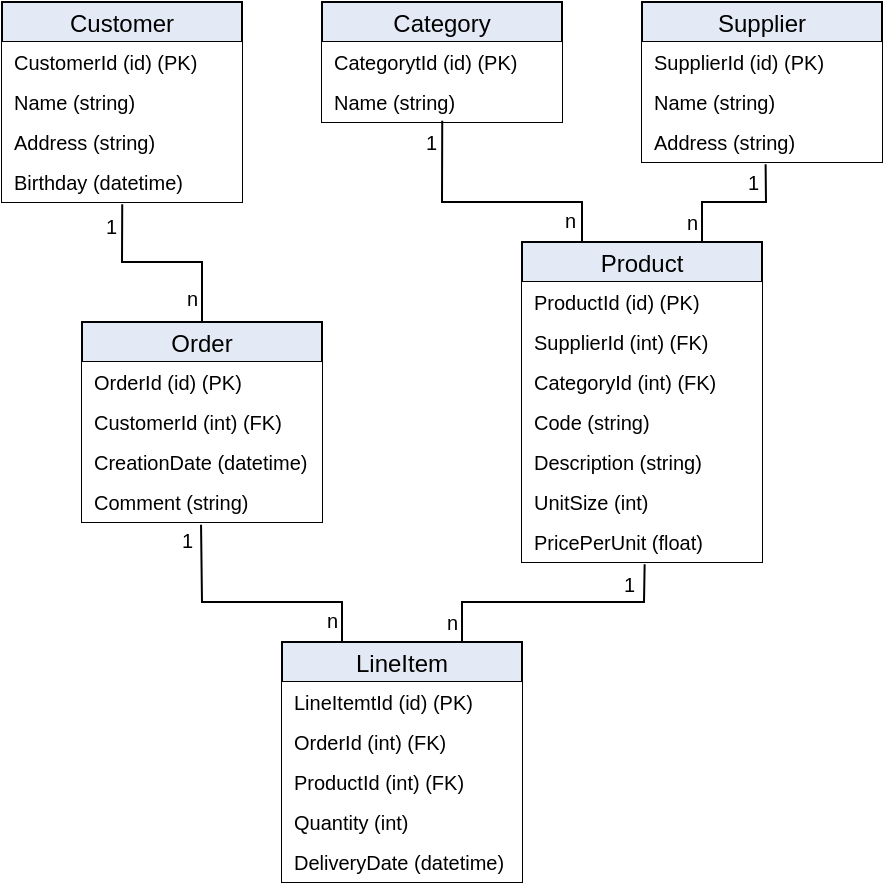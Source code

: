 <mxfile version="17.4.2" type="device"><diagram id="R2lEEEUBdFMjLlhIrx00" name="Page-1"><mxGraphModel dx="588" dy="329" grid="1" gridSize="10" guides="1" tooltips="1" connect="1" arrows="1" fold="1" page="1" pageScale="1" pageWidth="850" pageHeight="1100" math="0" shadow="0" extFonts="Permanent Marker^https://fonts.googleapis.com/css?family=Permanent+Marker"><root><mxCell id="0"/><mxCell id="1" parent="0"/><mxCell id="Bzs8nfibaLMPDngO-iCo-18" value="Product" style="swimlane;fontStyle=0;childLayout=stackLayout;horizontal=1;startSize=20;horizontalStack=0;resizeParent=1;resizeParentMax=0;resizeLast=0;collapsible=1;marginBottom=0;fillColor=#E4EAF5;" vertex="1" parent="1"><mxGeometry x="500" y="240" width="120" height="160" as="geometry"/></mxCell><mxCell id="Bzs8nfibaLMPDngO-iCo-31" value="ProductId (id) (PK)" style="text;strokeColor=none;fillColor=#FFFFFF;align=left;verticalAlign=middle;spacingLeft=4;spacingRight=4;overflow=hidden;points=[[0,0.5],[1,0.5]];portConstraint=eastwest;rotatable=0;fontSize=10;" vertex="1" parent="Bzs8nfibaLMPDngO-iCo-18"><mxGeometry y="20" width="120" height="20" as="geometry"/></mxCell><mxCell id="Bzs8nfibaLMPDngO-iCo-32" value="SupplierId (int) (FK)" style="text;strokeColor=none;fillColor=#FFFFFF;align=left;verticalAlign=middle;spacingLeft=4;spacingRight=4;overflow=hidden;points=[[0,0.5],[1,0.5]];portConstraint=eastwest;rotatable=0;fontSize=10;" vertex="1" parent="Bzs8nfibaLMPDngO-iCo-18"><mxGeometry y="40" width="120" height="20" as="geometry"/></mxCell><mxCell id="Bzs8nfibaLMPDngO-iCo-25" value="CategoryId (int) (FK)" style="text;strokeColor=none;fillColor=#FFFFFF;align=left;verticalAlign=middle;spacingLeft=4;spacingRight=4;overflow=hidden;points=[[0,0.5],[1,0.5]];portConstraint=eastwest;rotatable=0;fontSize=10;" vertex="1" parent="Bzs8nfibaLMPDngO-iCo-18"><mxGeometry y="60" width="120" height="20" as="geometry"/></mxCell><mxCell id="Bzs8nfibaLMPDngO-iCo-26" value="Code (string)" style="text;strokeColor=none;fillColor=#FFFFFF;align=left;verticalAlign=middle;spacingLeft=4;spacingRight=4;overflow=hidden;points=[[0,0.5],[1,0.5]];portConstraint=eastwest;rotatable=0;fontSize=10;" vertex="1" parent="Bzs8nfibaLMPDngO-iCo-18"><mxGeometry y="80" width="120" height="20" as="geometry"/></mxCell><mxCell id="Bzs8nfibaLMPDngO-iCo-27" value="Description (string)" style="text;strokeColor=none;fillColor=#FFFFFF;align=left;verticalAlign=middle;spacingLeft=4;spacingRight=4;overflow=hidden;points=[[0,0.5],[1,0.5]];portConstraint=eastwest;rotatable=0;fontSize=10;" vertex="1" parent="Bzs8nfibaLMPDngO-iCo-18"><mxGeometry y="100" width="120" height="20" as="geometry"/></mxCell><mxCell id="Bzs8nfibaLMPDngO-iCo-28" value="UnitSize (int)" style="text;strokeColor=none;fillColor=#FFFFFF;align=left;verticalAlign=middle;spacingLeft=4;spacingRight=4;overflow=hidden;points=[[0,0.5],[1,0.5]];portConstraint=eastwest;rotatable=0;fontSize=10;" vertex="1" parent="Bzs8nfibaLMPDngO-iCo-18"><mxGeometry y="120" width="120" height="20" as="geometry"/></mxCell><mxCell id="Bzs8nfibaLMPDngO-iCo-29" value="PricePerUnit (float)" style="text;strokeColor=none;fillColor=#FFFFFF;align=left;verticalAlign=middle;spacingLeft=4;spacingRight=4;overflow=hidden;points=[[0,0.5],[1,0.5]];portConstraint=eastwest;rotatable=0;fontSize=10;" vertex="1" parent="Bzs8nfibaLMPDngO-iCo-18"><mxGeometry y="140" width="120" height="20" as="geometry"/></mxCell><mxCell id="Bzs8nfibaLMPDngO-iCo-37" value="Order" style="swimlane;fontStyle=0;childLayout=stackLayout;horizontal=1;startSize=20;horizontalStack=0;resizeParent=1;resizeParentMax=0;resizeLast=0;collapsible=1;marginBottom=0;fillColor=#E4EAF5;" vertex="1" parent="1"><mxGeometry x="280" y="280" width="120" height="100" as="geometry"/></mxCell><mxCell id="Bzs8nfibaLMPDngO-iCo-38" value="OrderId (id) (PK)" style="text;strokeColor=none;fillColor=#FFFFFF;align=left;verticalAlign=middle;spacingLeft=4;spacingRight=4;overflow=hidden;points=[[0,0.5],[1,0.5]];portConstraint=eastwest;rotatable=0;fontSize=10;" vertex="1" parent="Bzs8nfibaLMPDngO-iCo-37"><mxGeometry y="20" width="120" height="20" as="geometry"/></mxCell><mxCell id="Bzs8nfibaLMPDngO-iCo-39" value="CustomerId (int) (FK)" style="text;strokeColor=none;fillColor=#FFFFFF;align=left;verticalAlign=middle;spacingLeft=4;spacingRight=4;overflow=hidden;points=[[0,0.5],[1,0.5]];portConstraint=eastwest;rotatable=0;fontSize=10;" vertex="1" parent="Bzs8nfibaLMPDngO-iCo-37"><mxGeometry y="40" width="120" height="20" as="geometry"/></mxCell><mxCell id="Bzs8nfibaLMPDngO-iCo-40" value="CreationDate (datetime)" style="text;strokeColor=none;fillColor=#FFFFFF;align=left;verticalAlign=middle;spacingLeft=4;spacingRight=4;overflow=hidden;points=[[0,0.5],[1,0.5]];portConstraint=eastwest;rotatable=0;fontSize=10;" vertex="1" parent="Bzs8nfibaLMPDngO-iCo-37"><mxGeometry y="60" width="120" height="20" as="geometry"/></mxCell><mxCell id="Bzs8nfibaLMPDngO-iCo-41" value="Comment (string)" style="text;strokeColor=none;fillColor=#FFFFFF;align=left;verticalAlign=middle;spacingLeft=4;spacingRight=4;overflow=hidden;points=[[0,0.5],[1,0.5]];portConstraint=eastwest;rotatable=0;fontSize=10;" vertex="1" parent="Bzs8nfibaLMPDngO-iCo-37"><mxGeometry y="80" width="120" height="20" as="geometry"/></mxCell><mxCell id="Bzs8nfibaLMPDngO-iCo-45" value="Customer" style="swimlane;fontStyle=0;childLayout=stackLayout;horizontal=1;startSize=20;horizontalStack=0;resizeParent=1;resizeParentMax=0;resizeLast=0;collapsible=1;marginBottom=0;fillColor=#E4EAF5;" vertex="1" parent="1"><mxGeometry x="240" y="120" width="120" height="100" as="geometry"/></mxCell><mxCell id="Bzs8nfibaLMPDngO-iCo-46" value="CustomerId (id) (PK)" style="text;strokeColor=none;fillColor=#FFFFFF;align=left;verticalAlign=middle;spacingLeft=4;spacingRight=4;overflow=hidden;points=[[0,0.5],[1,0.5]];portConstraint=eastwest;rotatable=0;fontSize=10;" vertex="1" parent="Bzs8nfibaLMPDngO-iCo-45"><mxGeometry y="20" width="120" height="20" as="geometry"/></mxCell><mxCell id="Bzs8nfibaLMPDngO-iCo-48" value="Name (string)" style="text;strokeColor=none;fillColor=#FFFFFF;align=left;verticalAlign=middle;spacingLeft=4;spacingRight=4;overflow=hidden;points=[[0,0.5],[1,0.5]];portConstraint=eastwest;rotatable=0;fontSize=10;" vertex="1" parent="Bzs8nfibaLMPDngO-iCo-45"><mxGeometry y="40" width="120" height="20" as="geometry"/></mxCell><mxCell id="Bzs8nfibaLMPDngO-iCo-49" value="Address (string)" style="text;strokeColor=none;fillColor=#FFFFFF;align=left;verticalAlign=middle;spacingLeft=4;spacingRight=4;overflow=hidden;points=[[0,0.5],[1,0.5]];portConstraint=eastwest;rotatable=0;fontSize=10;" vertex="1" parent="Bzs8nfibaLMPDngO-iCo-45"><mxGeometry y="60" width="120" height="20" as="geometry"/></mxCell><mxCell id="Bzs8nfibaLMPDngO-iCo-50" value="Birthday (datetime)" style="text;strokeColor=none;fillColor=#FFFFFF;align=left;verticalAlign=middle;spacingLeft=4;spacingRight=4;overflow=hidden;points=[[0,0.5],[1,0.5]];portConstraint=eastwest;rotatable=0;fontSize=10;" vertex="1" parent="Bzs8nfibaLMPDngO-iCo-45"><mxGeometry y="80" width="120" height="20" as="geometry"/></mxCell><mxCell id="Bzs8nfibaLMPDngO-iCo-53" value="LineItem" style="swimlane;fontStyle=0;childLayout=stackLayout;horizontal=1;startSize=20;horizontalStack=0;resizeParent=1;resizeParentMax=0;resizeLast=0;collapsible=1;marginBottom=0;fillColor=#E4EAF5;" vertex="1" parent="1"><mxGeometry x="380" y="440" width="120" height="120" as="geometry"/></mxCell><mxCell id="Bzs8nfibaLMPDngO-iCo-54" value="LineItemtId (id) (PK)" style="text;strokeColor=none;fillColor=#FFFFFF;align=left;verticalAlign=middle;spacingLeft=4;spacingRight=4;overflow=hidden;points=[[0,0.5],[1,0.5]];portConstraint=eastwest;rotatable=0;fontSize=10;" vertex="1" parent="Bzs8nfibaLMPDngO-iCo-53"><mxGeometry y="20" width="120" height="20" as="geometry"/></mxCell><mxCell id="Bzs8nfibaLMPDngO-iCo-55" value="OrderId (int) (FK)" style="text;strokeColor=none;fillColor=#FFFFFF;align=left;verticalAlign=middle;spacingLeft=4;spacingRight=4;overflow=hidden;points=[[0,0.5],[1,0.5]];portConstraint=eastwest;rotatable=0;fontSize=10;" vertex="1" parent="Bzs8nfibaLMPDngO-iCo-53"><mxGeometry y="40" width="120" height="20" as="geometry"/></mxCell><mxCell id="Bzs8nfibaLMPDngO-iCo-56" value="ProductId (int) (FK)" style="text;strokeColor=none;fillColor=#FFFFFF;align=left;verticalAlign=middle;spacingLeft=4;spacingRight=4;overflow=hidden;points=[[0,0.5],[1,0.5]];portConstraint=eastwest;rotatable=0;fontSize=10;" vertex="1" parent="Bzs8nfibaLMPDngO-iCo-53"><mxGeometry y="60" width="120" height="20" as="geometry"/></mxCell><mxCell id="Bzs8nfibaLMPDngO-iCo-57" value="Quantity (int)" style="text;strokeColor=none;fillColor=#FFFFFF;align=left;verticalAlign=middle;spacingLeft=4;spacingRight=4;overflow=hidden;points=[[0,0.5],[1,0.5]];portConstraint=eastwest;rotatable=0;fontSize=10;" vertex="1" parent="Bzs8nfibaLMPDngO-iCo-53"><mxGeometry y="80" width="120" height="20" as="geometry"/></mxCell><mxCell id="Bzs8nfibaLMPDngO-iCo-58" value="DeliveryDate (datetime)" style="text;strokeColor=none;fillColor=#FFFFFF;align=left;verticalAlign=middle;spacingLeft=4;spacingRight=4;overflow=hidden;points=[[0,0.5],[1,0.5]];portConstraint=eastwest;rotatable=0;fontSize=10;" vertex="1" parent="Bzs8nfibaLMPDngO-iCo-53"><mxGeometry y="100" width="120" height="20" as="geometry"/></mxCell><mxCell id="Bzs8nfibaLMPDngO-iCo-61" value="Category" style="swimlane;fontStyle=0;childLayout=stackLayout;horizontal=1;startSize=20;horizontalStack=0;resizeParent=1;resizeParentMax=0;resizeLast=0;collapsible=1;marginBottom=0;fillColor=#E4EAF5;" vertex="1" parent="1"><mxGeometry x="400" y="120" width="120" height="60" as="geometry"/></mxCell><mxCell id="Bzs8nfibaLMPDngO-iCo-62" value="CategorytId (id) (PK)" style="text;strokeColor=none;fillColor=#FFFFFF;align=left;verticalAlign=middle;spacingLeft=4;spacingRight=4;overflow=hidden;points=[[0,0.5],[1,0.5]];portConstraint=eastwest;rotatable=0;fontSize=10;" vertex="1" parent="Bzs8nfibaLMPDngO-iCo-61"><mxGeometry y="20" width="120" height="20" as="geometry"/></mxCell><mxCell id="Bzs8nfibaLMPDngO-iCo-63" value="Name (string)" style="text;strokeColor=none;fillColor=#FFFFFF;align=left;verticalAlign=middle;spacingLeft=4;spacingRight=4;overflow=hidden;points=[[0,0.5],[1,0.5]];portConstraint=eastwest;rotatable=0;fontSize=10;" vertex="1" parent="Bzs8nfibaLMPDngO-iCo-61"><mxGeometry y="40" width="120" height="20" as="geometry"/></mxCell><mxCell id="Bzs8nfibaLMPDngO-iCo-67" value="Supplier" style="swimlane;fontStyle=0;childLayout=stackLayout;horizontal=1;startSize=20;horizontalStack=0;resizeParent=1;resizeParentMax=0;resizeLast=0;collapsible=1;marginBottom=0;fillColor=#E4EAF5;" vertex="1" parent="1"><mxGeometry x="560" y="120" width="120" height="80" as="geometry"/></mxCell><mxCell id="Bzs8nfibaLMPDngO-iCo-68" value="SupplierId (id) (PK)" style="text;strokeColor=none;fillColor=#FFFFFF;align=left;verticalAlign=middle;spacingLeft=4;spacingRight=4;overflow=hidden;points=[[0,0.5],[1,0.5]];portConstraint=eastwest;rotatable=0;fontSize=10;" vertex="1" parent="Bzs8nfibaLMPDngO-iCo-67"><mxGeometry y="20" width="120" height="20" as="geometry"/></mxCell><mxCell id="Bzs8nfibaLMPDngO-iCo-69" value="Name (string)" style="text;strokeColor=none;fillColor=#FFFFFF;align=left;verticalAlign=middle;spacingLeft=4;spacingRight=4;overflow=hidden;points=[[0,0.5],[1,0.5]];portConstraint=eastwest;rotatable=0;fontSize=10;" vertex="1" parent="Bzs8nfibaLMPDngO-iCo-67"><mxGeometry y="40" width="120" height="20" as="geometry"/></mxCell><mxCell id="Bzs8nfibaLMPDngO-iCo-70" value="Address (string)" style="text;strokeColor=none;fillColor=#FFFFFF;align=left;verticalAlign=middle;spacingLeft=4;spacingRight=4;overflow=hidden;points=[[0,0.5],[1,0.5]];portConstraint=eastwest;rotatable=0;fontSize=10;" vertex="1" parent="Bzs8nfibaLMPDngO-iCo-67"><mxGeometry y="60" width="120" height="20" as="geometry"/></mxCell><mxCell id="Bzs8nfibaLMPDngO-iCo-73" value="" style="endArrow=none;html=1;rounded=0;fontSize=10;endFill=0;exitX=0.501;exitY=0.971;exitDx=0;exitDy=0;entryX=0.25;entryY=0;entryDx=0;entryDy=0;exitPerimeter=0;" edge="1" parent="1" source="Bzs8nfibaLMPDngO-iCo-63" target="Bzs8nfibaLMPDngO-iCo-18"><mxGeometry relative="1" as="geometry"><mxPoint x="350" y="310" as="sourcePoint"/><mxPoint x="510" y="310" as="targetPoint"/><Array as="points"><mxPoint x="460" y="220"/><mxPoint x="530" y="220"/></Array></mxGeometry></mxCell><mxCell id="Bzs8nfibaLMPDngO-iCo-75" value="1" style="edgeLabel;resizable=0;html=1;align=left;verticalAlign=bottom;fontSize=10;labelBackgroundColor=none;" connectable="0" vertex="1" parent="Bzs8nfibaLMPDngO-iCo-73"><mxGeometry x="-1" relative="1" as="geometry"><mxPoint x="-10" y="19" as="offset"/></mxGeometry></mxCell><mxCell id="Bzs8nfibaLMPDngO-iCo-76" value="n" style="edgeLabel;resizable=0;html=1;align=right;verticalAlign=bottom;fontSize=10;labelBackgroundColor=none;" connectable="0" vertex="1" parent="Bzs8nfibaLMPDngO-iCo-73"><mxGeometry x="1" relative="1" as="geometry"><mxPoint x="-3" y="-2" as="offset"/></mxGeometry></mxCell><mxCell id="Bzs8nfibaLMPDngO-iCo-77" value="" style="endArrow=none;html=1;rounded=0;fontSize=10;endFill=0;exitX=0.515;exitY=1.057;exitDx=0;exitDy=0;entryX=0.75;entryY=0;entryDx=0;entryDy=0;exitPerimeter=0;" edge="1" parent="1" source="Bzs8nfibaLMPDngO-iCo-70" target="Bzs8nfibaLMPDngO-iCo-18"><mxGeometry relative="1" as="geometry"><mxPoint x="400" y="190" as="sourcePoint"/><mxPoint x="480" y="310" as="targetPoint"/><Array as="points"><mxPoint x="622" y="220"/><mxPoint x="590" y="220"/></Array></mxGeometry></mxCell><mxCell id="Bzs8nfibaLMPDngO-iCo-78" value="1" style="edgeLabel;resizable=0;html=1;align=left;verticalAlign=bottom;fontSize=10;labelBackgroundColor=none;" connectable="0" vertex="1" parent="Bzs8nfibaLMPDngO-iCo-77"><mxGeometry x="-1" relative="1" as="geometry"><mxPoint x="-11" y="17" as="offset"/></mxGeometry></mxCell><mxCell id="Bzs8nfibaLMPDngO-iCo-79" value="n" style="edgeLabel;resizable=0;html=1;align=right;verticalAlign=bottom;fontSize=10;labelBackgroundColor=none;" connectable="0" vertex="1" parent="Bzs8nfibaLMPDngO-iCo-77"><mxGeometry x="1" relative="1" as="geometry"><mxPoint x="-2" y="-2" as="offset"/></mxGeometry></mxCell><mxCell id="Bzs8nfibaLMPDngO-iCo-80" value="" style="endArrow=none;html=1;rounded=0;fontSize=10;endFill=0;exitX=0.501;exitY=1.057;exitDx=0;exitDy=0;entryX=0.5;entryY=0;entryDx=0;entryDy=0;exitPerimeter=0;" edge="1" parent="1" source="Bzs8nfibaLMPDngO-iCo-50" target="Bzs8nfibaLMPDngO-iCo-37"><mxGeometry relative="1" as="geometry"><mxPoint x="410" y="160" as="sourcePoint"/><mxPoint x="170" y="280" as="targetPoint"/><Array as="points"><mxPoint x="300" y="250"/><mxPoint x="340" y="250"/></Array></mxGeometry></mxCell><mxCell id="Bzs8nfibaLMPDngO-iCo-81" value="1" style="edgeLabel;resizable=0;html=1;align=left;verticalAlign=bottom;fontSize=10;labelBackgroundColor=none;" connectable="0" vertex="1" parent="Bzs8nfibaLMPDngO-iCo-80"><mxGeometry x="-1" relative="1" as="geometry"><mxPoint x="-10" y="19" as="offset"/></mxGeometry></mxCell><mxCell id="Bzs8nfibaLMPDngO-iCo-82" value="n" style="edgeLabel;resizable=0;html=1;align=right;verticalAlign=bottom;fontSize=10;labelBackgroundColor=none;" connectable="0" vertex="1" parent="Bzs8nfibaLMPDngO-iCo-80"><mxGeometry x="1" relative="1" as="geometry"><mxPoint x="-2" y="-4" as="offset"/></mxGeometry></mxCell><mxCell id="Bzs8nfibaLMPDngO-iCo-83" value="" style="endArrow=none;html=1;rounded=0;fontSize=10;endFill=0;exitX=0.496;exitY=1.071;exitDx=0;exitDy=0;entryX=0.25;entryY=0;entryDx=0;entryDy=0;exitPerimeter=0;" edge="1" parent="1" source="Bzs8nfibaLMPDngO-iCo-41" target="Bzs8nfibaLMPDngO-iCo-53"><mxGeometry relative="1" as="geometry"><mxPoint x="470.12" y="189.42" as="sourcePoint"/><mxPoint x="540" y="270" as="targetPoint"/><Array as="points"><mxPoint x="340" y="420"/><mxPoint x="410" y="420"/></Array></mxGeometry></mxCell><mxCell id="Bzs8nfibaLMPDngO-iCo-84" value="1" style="edgeLabel;resizable=0;html=1;align=left;verticalAlign=bottom;fontSize=10;labelBackgroundColor=none;" connectable="0" vertex="1" parent="Bzs8nfibaLMPDngO-iCo-83"><mxGeometry x="-1" relative="1" as="geometry"><mxPoint x="-12" y="16" as="offset"/></mxGeometry></mxCell><mxCell id="Bzs8nfibaLMPDngO-iCo-85" value="n" style="edgeLabel;resizable=0;html=1;align=right;verticalAlign=bottom;fontSize=10;labelBackgroundColor=none;" connectable="0" vertex="1" parent="Bzs8nfibaLMPDngO-iCo-83"><mxGeometry x="1" relative="1" as="geometry"><mxPoint x="-2" y="-2" as="offset"/></mxGeometry></mxCell><mxCell id="Bzs8nfibaLMPDngO-iCo-86" value="" style="endArrow=none;html=1;rounded=0;fontSize=10;endFill=0;exitX=0.511;exitY=1.057;exitDx=0;exitDy=0;entryX=0.75;entryY=0;entryDx=0;entryDy=0;exitPerimeter=0;" edge="1" parent="1" source="Bzs8nfibaLMPDngO-iCo-29" target="Bzs8nfibaLMPDngO-iCo-53"><mxGeometry relative="1" as="geometry"><mxPoint x="631.8" y="211.14" as="sourcePoint"/><mxPoint x="600" y="270" as="targetPoint"/><Array as="points"><mxPoint x="561" y="420"/><mxPoint x="470" y="420"/></Array></mxGeometry></mxCell><mxCell id="Bzs8nfibaLMPDngO-iCo-87" value="1" style="edgeLabel;resizable=0;html=1;align=left;verticalAlign=bottom;fontSize=10;labelBackgroundColor=none;" connectable="0" vertex="1" parent="Bzs8nfibaLMPDngO-iCo-86"><mxGeometry x="-1" relative="1" as="geometry"><mxPoint x="-12" y="18" as="offset"/></mxGeometry></mxCell><mxCell id="Bzs8nfibaLMPDngO-iCo-88" value="n" style="edgeLabel;resizable=0;html=1;align=right;verticalAlign=bottom;fontSize=10;labelBackgroundColor=none;" connectable="0" vertex="1" parent="Bzs8nfibaLMPDngO-iCo-86"><mxGeometry x="1" relative="1" as="geometry"><mxPoint x="-2" y="-2" as="offset"/></mxGeometry></mxCell></root></mxGraphModel></diagram></mxfile>